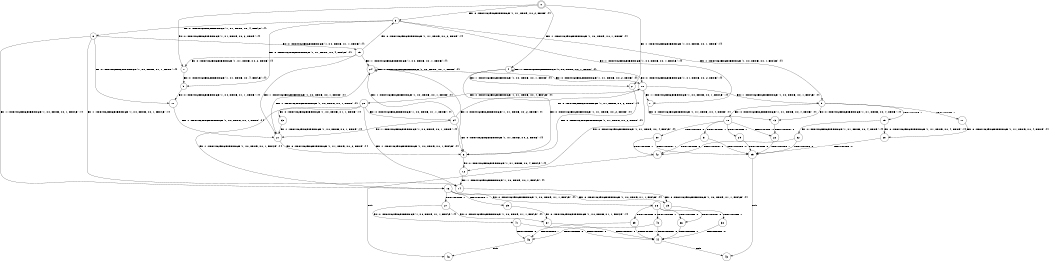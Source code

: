 digraph BCG {
size = "7, 10.5";
center = TRUE;
node [shape = circle];
0 [peripheries = 2];
0 -> 1 [label = "EX !0 !ATOMIC_EXCH_BRANCH (1, +1, TRUE, +0, 2, TRUE) !{}"];
0 -> 2 [label = "EX !1 !ATOMIC_EXCH_BRANCH (1, +0, TRUE, +0, 1, TRUE) !{}"];
0 -> 3 [label = "EX !0 !ATOMIC_EXCH_BRANCH (1, +1, TRUE, +0, 2, TRUE) !{}"];
0 -> 4 [label = "EX !1 !ATOMIC_EXCH_BRANCH (1, +0, TRUE, +0, 1, TRUE) !{}"];
1 -> 5 [label = "EX !0 !ATOMIC_EXCH_BRANCH (1, +1, TRUE, +0, 4, FALSE) !{}"];
2 -> 6 [label = "EX !0 !ATOMIC_EXCH_BRANCH (1, +1, TRUE, +0, 2, TRUE) !{}"];
3 -> 5 [label = "EX !0 !ATOMIC_EXCH_BRANCH (1, +1, TRUE, +0, 4, FALSE) !{}"];
3 -> 7 [label = "EX !1 !ATOMIC_EXCH_BRANCH (1, +0, TRUE, +0, 1, FALSE) !{}"];
3 -> 8 [label = "EX !0 !ATOMIC_EXCH_BRANCH (1, +1, TRUE, +0, 4, FALSE) !{}"];
3 -> 9 [label = "EX !1 !ATOMIC_EXCH_BRANCH (1, +0, TRUE, +0, 1, FALSE) !{}"];
4 -> 2 [label = "EX !1 !ATOMIC_EXCH_BRANCH (1, +0, TRUE, +0, 1, TRUE) !{}"];
4 -> 6 [label = "EX !0 !ATOMIC_EXCH_BRANCH (1, +1, TRUE, +0, 2, TRUE) !{}"];
4 -> 4 [label = "EX !1 !ATOMIC_EXCH_BRANCH (1, +0, TRUE, +0, 1, TRUE) !{}"];
4 -> 10 [label = "EX !0 !ATOMIC_EXCH_BRANCH (1, +1, TRUE, +0, 2, TRUE) !{}"];
5 -> 11 [label = "EX !0 !ATOMIC_EXCH_BRANCH (1, +0, TRUE, +1, 1, TRUE) !{}"];
6 -> 12 [label = "EX !0 !ATOMIC_EXCH_BRANCH (1, +1, TRUE, +0, 4, FALSE) !{}"];
7 -> 13 [label = "EX !0 !ATOMIC_EXCH_BRANCH (1, +1, TRUE, +0, 4, TRUE) !{}"];
8 -> 11 [label = "EX !0 !ATOMIC_EXCH_BRANCH (1, +0, TRUE, +1, 1, TRUE) !{}"];
8 -> 14 [label = "EX !1 !ATOMIC_EXCH_BRANCH (1, +0, TRUE, +0, 1, FALSE) !{}"];
8 -> 15 [label = "EX !0 !ATOMIC_EXCH_BRANCH (1, +0, TRUE, +1, 1, TRUE) !{}"];
8 -> 16 [label = "EX !1 !ATOMIC_EXCH_BRANCH (1, +0, TRUE, +0, 1, FALSE) !{}"];
9 -> 13 [label = "EX !0 !ATOMIC_EXCH_BRANCH (1, +1, TRUE, +0, 4, TRUE) !{}"];
9 -> 17 [label = "TERMINATE !1"];
9 -> 18 [label = "EX !0 !ATOMIC_EXCH_BRANCH (1, +1, TRUE, +0, 4, TRUE) !{}"];
9 -> 19 [label = "TERMINATE !1"];
10 -> 12 [label = "EX !0 !ATOMIC_EXCH_BRANCH (1, +1, TRUE, +0, 4, FALSE) !{}"];
10 -> 7 [label = "EX !1 !ATOMIC_EXCH_BRANCH (1, +0, TRUE, +0, 1, FALSE) !{}"];
10 -> 20 [label = "EX !0 !ATOMIC_EXCH_BRANCH (1, +1, TRUE, +0, 4, FALSE) !{}"];
10 -> 9 [label = "EX !1 !ATOMIC_EXCH_BRANCH (1, +0, TRUE, +0, 1, FALSE) !{}"];
11 -> 21 [label = "EX !1 !ATOMIC_EXCH_BRANCH (1, +0, TRUE, +0, 1, TRUE) !{}"];
12 -> 14 [label = "EX !1 !ATOMIC_EXCH_BRANCH (1, +0, TRUE, +0, 1, FALSE) !{}"];
13 -> 22 [label = "TERMINATE !0"];
14 -> 23 [label = "EX !0 !ATOMIC_EXCH_BRANCH (1, +0, TRUE, +1, 1, FALSE) !{}"];
15 -> 1 [label = "EX !0 !ATOMIC_EXCH_BRANCH (1, +1, TRUE, +0, 2, TRUE) !{}"];
15 -> 21 [label = "EX !1 !ATOMIC_EXCH_BRANCH (1, +0, TRUE, +0, 1, TRUE) !{}"];
15 -> 3 [label = "EX !0 !ATOMIC_EXCH_BRANCH (1, +1, TRUE, +0, 2, TRUE) !{}"];
15 -> 24 [label = "EX !1 !ATOMIC_EXCH_BRANCH (1, +0, TRUE, +0, 1, TRUE) !{}"];
16 -> 23 [label = "EX !0 !ATOMIC_EXCH_BRANCH (1, +0, TRUE, +1, 1, FALSE) !{}"];
16 -> 25 [label = "TERMINATE !1"];
16 -> 26 [label = "EX !0 !ATOMIC_EXCH_BRANCH (1, +0, TRUE, +1, 1, FALSE) !{}"];
16 -> 27 [label = "TERMINATE !1"];
17 -> 28 [label = "EX !0 !ATOMIC_EXCH_BRANCH (1, +1, TRUE, +0, 4, TRUE) !{}"];
18 -> 22 [label = "TERMINATE !0"];
18 -> 29 [label = "TERMINATE !1"];
18 -> 30 [label = "TERMINATE !0"];
18 -> 31 [label = "TERMINATE !1"];
19 -> 28 [label = "EX !0 !ATOMIC_EXCH_BRANCH (1, +1, TRUE, +0, 4, TRUE) !{}"];
19 -> 32 [label = "EX !0 !ATOMIC_EXCH_BRANCH (1, +1, TRUE, +0, 4, TRUE) !{}"];
20 -> 33 [label = "EX !0 !ATOMIC_EXCH_BRANCH (1, +0, TRUE, +1, 1, TRUE) !{}"];
20 -> 14 [label = "EX !1 !ATOMIC_EXCH_BRANCH (1, +0, TRUE, +0, 1, FALSE) !{}"];
20 -> 34 [label = "EX !0 !ATOMIC_EXCH_BRANCH (1, +0, TRUE, +1, 1, TRUE) !{}"];
20 -> 16 [label = "EX !1 !ATOMIC_EXCH_BRANCH (1, +0, TRUE, +0, 1, FALSE) !{}"];
21 -> 6 [label = "EX !0 !ATOMIC_EXCH_BRANCH (1, +1, TRUE, +0, 2, TRUE) !{}"];
22 -> 35 [label = "TERMINATE !1"];
23 -> 36 [label = "TERMINATE !0"];
24 -> 6 [label = "EX !0 !ATOMIC_EXCH_BRANCH (1, +1, TRUE, +0, 2, TRUE) !{}"];
24 -> 21 [label = "EX !1 !ATOMIC_EXCH_BRANCH (1, +0, TRUE, +0, 1, TRUE) !{}"];
24 -> 10 [label = "EX !0 !ATOMIC_EXCH_BRANCH (1, +1, TRUE, +0, 2, TRUE) !{}"];
24 -> 24 [label = "EX !1 !ATOMIC_EXCH_BRANCH (1, +0, TRUE, +0, 1, TRUE) !{}"];
25 -> 37 [label = "EX !0 !ATOMIC_EXCH_BRANCH (1, +0, TRUE, +1, 1, FALSE) !{}"];
26 -> 36 [label = "TERMINATE !0"];
26 -> 38 [label = "TERMINATE !1"];
26 -> 39 [label = "TERMINATE !0"];
26 -> 40 [label = "TERMINATE !1"];
27 -> 37 [label = "EX !0 !ATOMIC_EXCH_BRANCH (1, +0, TRUE, +1, 1, FALSE) !{}"];
27 -> 41 [label = "EX !0 !ATOMIC_EXCH_BRANCH (1, +0, TRUE, +1, 1, FALSE) !{}"];
28 -> 35 [label = "TERMINATE !0"];
29 -> 35 [label = "TERMINATE !0"];
30 -> 35 [label = "TERMINATE !1"];
30 -> 42 [label = "TERMINATE !1"];
31 -> 35 [label = "TERMINATE !0"];
31 -> 42 [label = "TERMINATE !0"];
32 -> 35 [label = "TERMINATE !0"];
32 -> 42 [label = "TERMINATE !0"];
33 -> 21 [label = "EX !1 !ATOMIC_EXCH_BRANCH (1, +0, TRUE, +0, 1, TRUE) !{}"];
34 -> 6 [label = "EX !0 !ATOMIC_EXCH_BRANCH (1, +1, TRUE, +0, 2, TRUE) !{}"];
34 -> 21 [label = "EX !1 !ATOMIC_EXCH_BRANCH (1, +0, TRUE, +0, 1, TRUE) !{}"];
34 -> 10 [label = "EX !0 !ATOMIC_EXCH_BRANCH (1, +1, TRUE, +0, 2, TRUE) !{}"];
34 -> 24 [label = "EX !1 !ATOMIC_EXCH_BRANCH (1, +0, TRUE, +0, 1, TRUE) !{}"];
35 -> 43 [label = "exit"];
36 -> 44 [label = "TERMINATE !1"];
37 -> 44 [label = "TERMINATE !0"];
38 -> 44 [label = "TERMINATE !0"];
39 -> 44 [label = "TERMINATE !1"];
39 -> 45 [label = "TERMINATE !1"];
40 -> 44 [label = "TERMINATE !0"];
40 -> 45 [label = "TERMINATE !0"];
41 -> 44 [label = "TERMINATE !0"];
41 -> 45 [label = "TERMINATE !0"];
42 -> 46 [label = "exit"];
44 -> 43 [label = "exit"];
45 -> 46 [label = "exit"];
}
